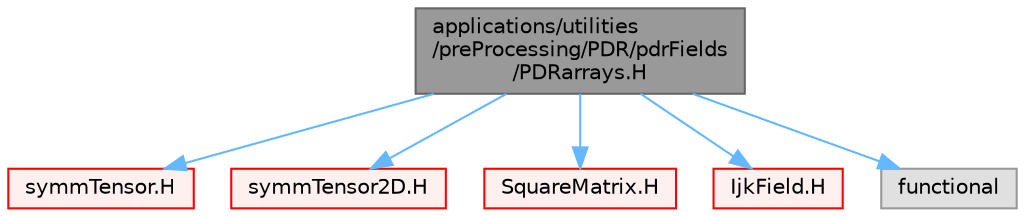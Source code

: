 digraph "applications/utilities/preProcessing/PDR/pdrFields/PDRarrays.H"
{
 // LATEX_PDF_SIZE
  bgcolor="transparent";
  edge [fontname=Helvetica,fontsize=10,labelfontname=Helvetica,labelfontsize=10];
  node [fontname=Helvetica,fontsize=10,shape=box,height=0.2,width=0.4];
  Node1 [id="Node000001",label="applications/utilities\l/preProcessing/PDR/pdrFields\l/PDRarrays.H",height=0.2,width=0.4,color="gray40", fillcolor="grey60", style="filled", fontcolor="black",tooltip=" "];
  Node1 -> Node2 [id="edge1_Node000001_Node000002",color="steelblue1",style="solid",tooltip=" "];
  Node2 [id="Node000002",label="symmTensor.H",height=0.2,width=0.4,color="red", fillcolor="#FFF0F0", style="filled",URL="$symmTensor_8H.html",tooltip=" "];
  Node1 -> Node94 [id="edge2_Node000001_Node000094",color="steelblue1",style="solid",tooltip=" "];
  Node94 [id="Node000094",label="symmTensor2D.H",height=0.2,width=0.4,color="red", fillcolor="#FFF0F0", style="filled",URL="$symmTensor2D_8H.html",tooltip=" "];
  Node1 -> Node104 [id="edge3_Node000001_Node000104",color="steelblue1",style="solid",tooltip=" "];
  Node104 [id="Node000104",label="SquareMatrix.H",height=0.2,width=0.4,color="red", fillcolor="#FFF0F0", style="filled",URL="$SquareMatrix_8H.html",tooltip=" "];
  Node1 -> Node195 [id="edge4_Node000001_Node000195",color="steelblue1",style="solid",tooltip=" "];
  Node195 [id="Node000195",label="IjkField.H",height=0.2,width=0.4,color="red", fillcolor="#FFF0F0", style="filled",URL="$IjkField_8H.html",tooltip=" "];
  Node1 -> Node200 [id="edge5_Node000001_Node000200",color="steelblue1",style="solid",tooltip=" "];
  Node200 [id="Node000200",label="functional",height=0.2,width=0.4,color="grey60", fillcolor="#E0E0E0", style="filled",tooltip=" "];
}
